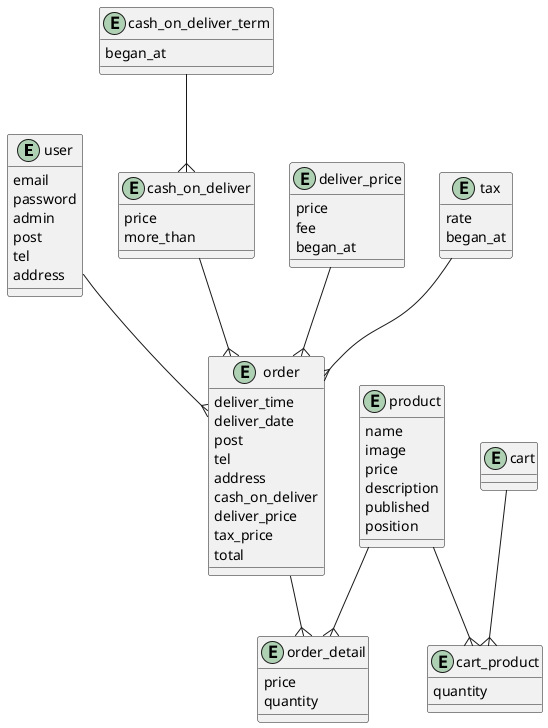 @startuml

entity "user" {
  email
  password
  admin
  post
  tel
  address
}

entity "cash_on_deliver" {
  price
  more_than
}

entity "cash_on_deliver_term" {
  began_at
}

entity "deliver_price" {
  price
  fee
  began_at
}

entity "tax" {
  rate
  began_at
}

entity "cart" {
}

entity "cart_product" {
  quantity
}

entity "order" {
  deliver_time
  deliver_date
  post
  tel
  address
  cash_on_deliver
  deliver_price
  tax_price
  total
}

entity "order_detail" {
  price
  quantity
}

entity "product" {
  name
  image
  price
  description
  published
  position
}

cash_on_deliver_term--{cash_on_deliver
tax--{order
cart--{cart_product
deliver_price--{order
product--{cart_product
cash_on_deliver--{order
user--{order
order--{order_detail
product--{order_detail

@enduml
